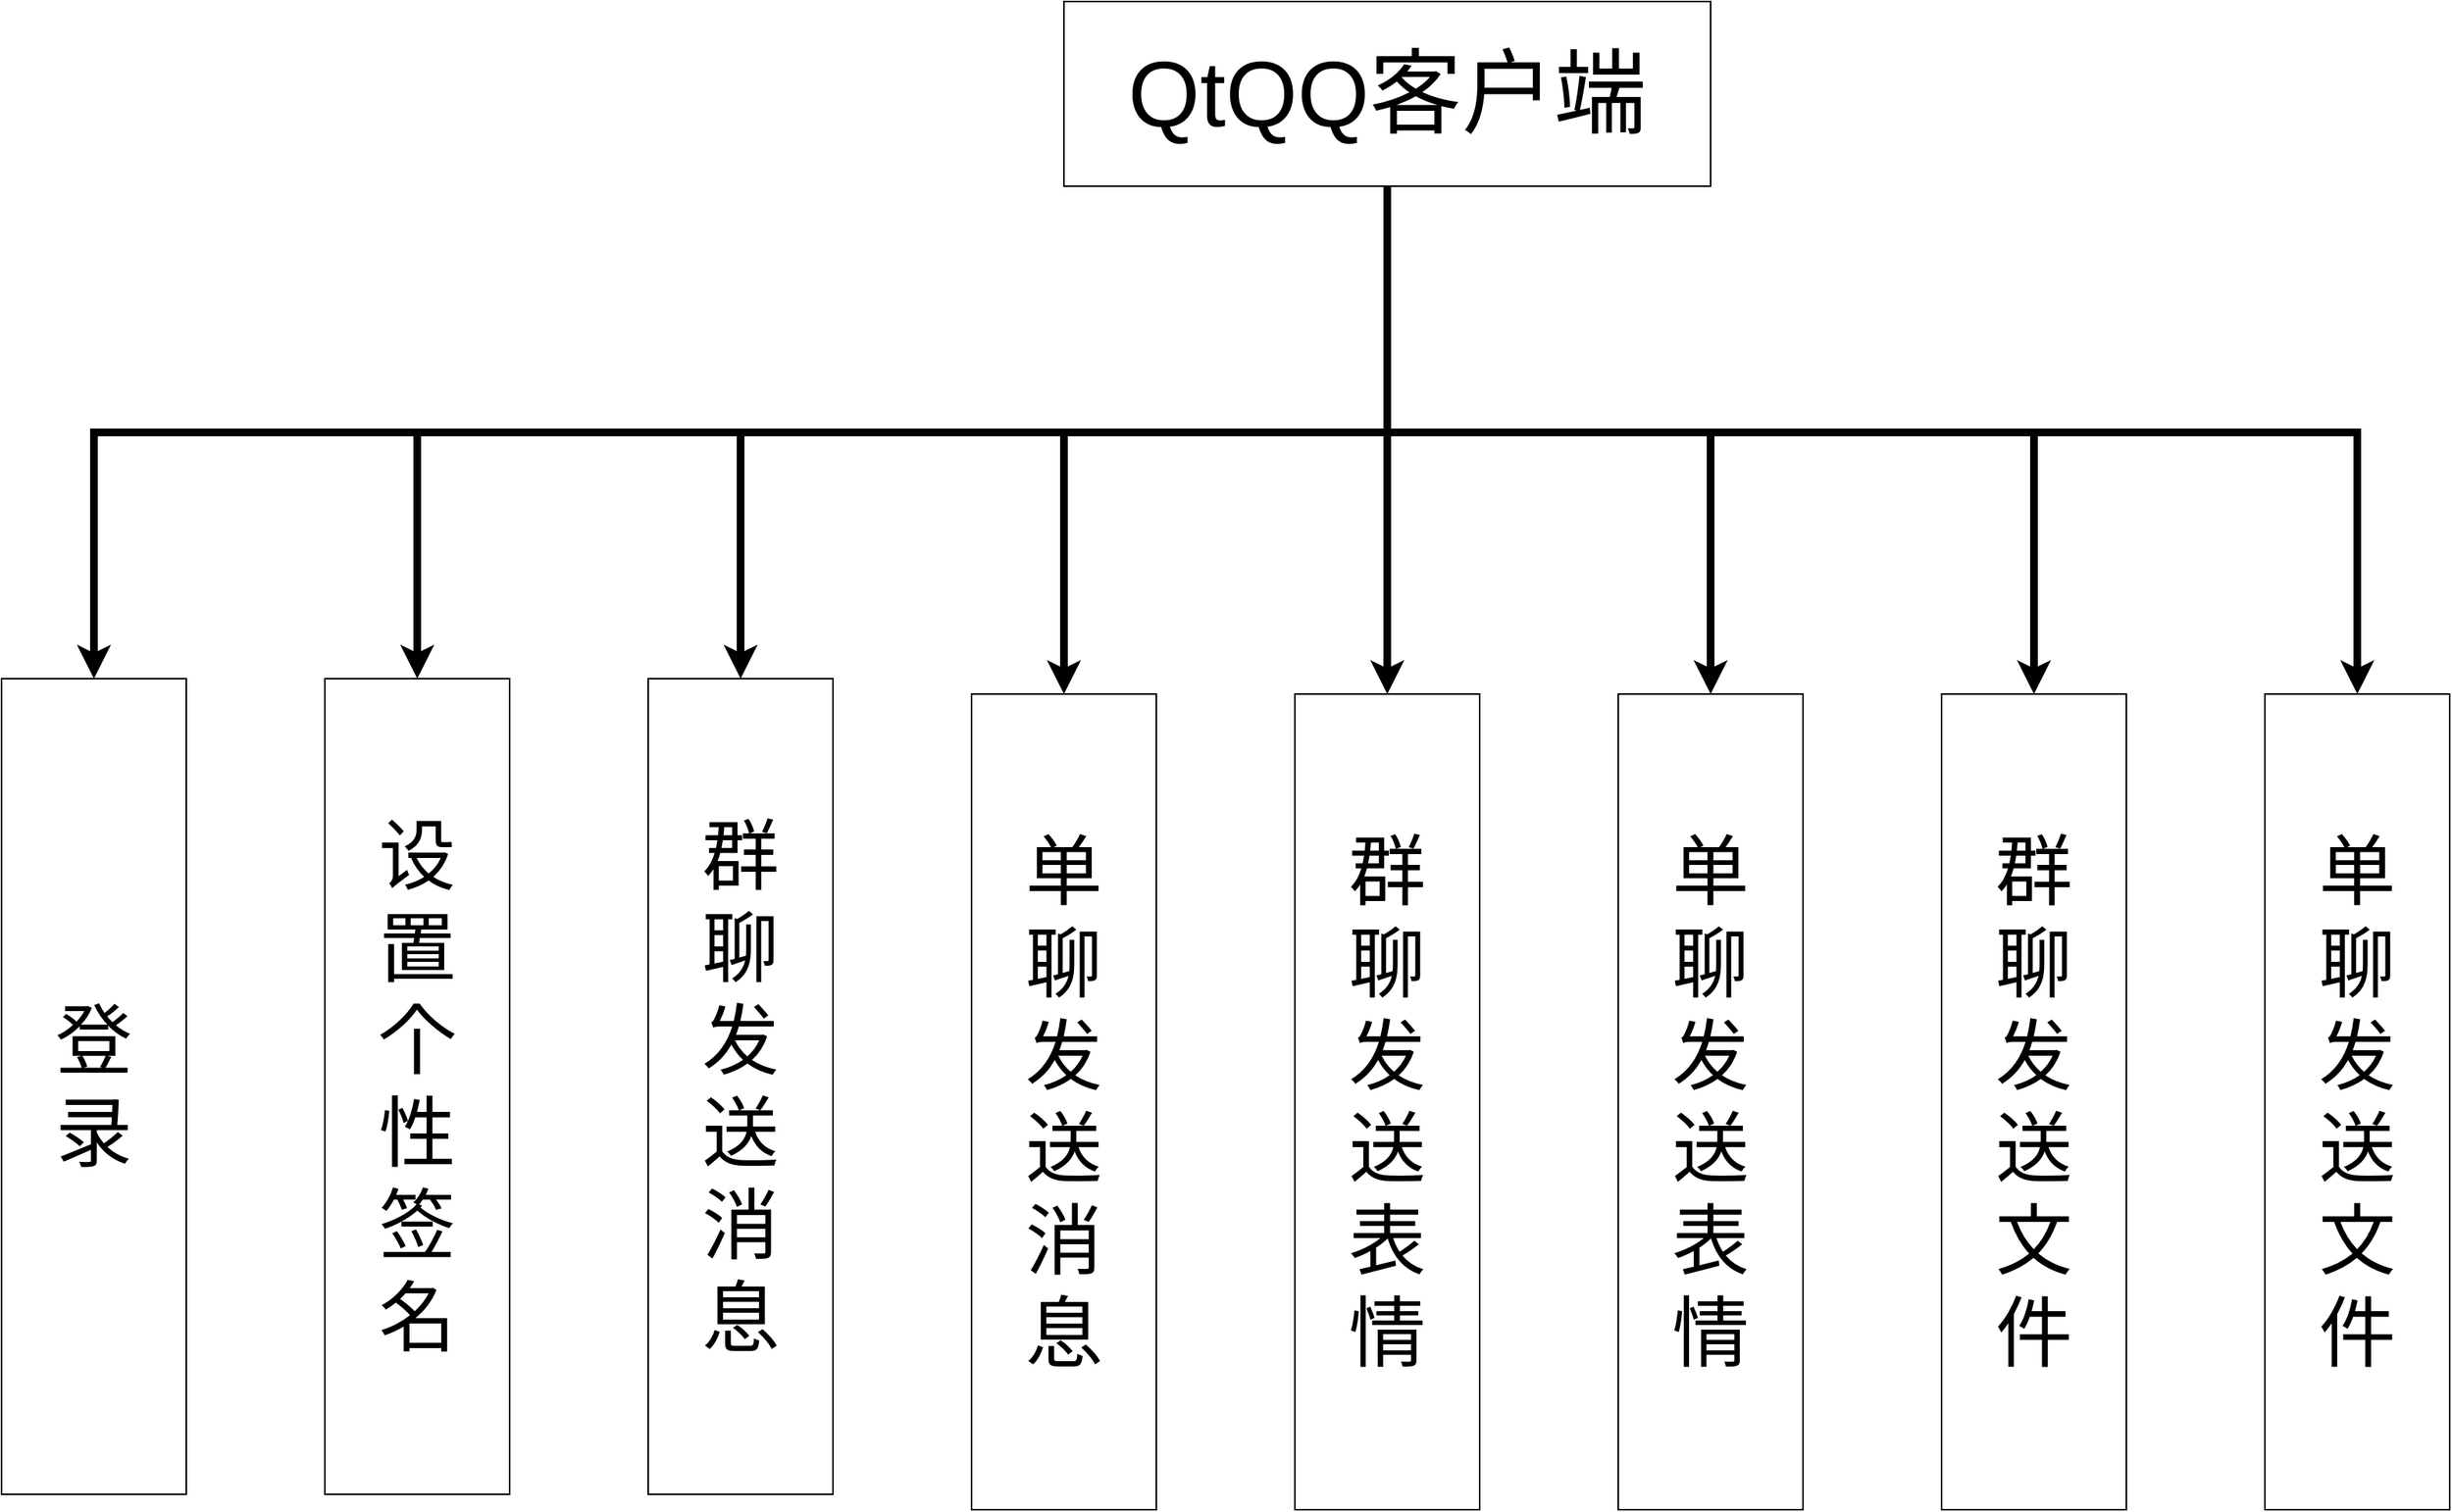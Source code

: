 <mxfile version="24.0.7" type="github">
  <diagram name="第 1 页" id="icfxu8davwd_F4QHDPUC">
    <mxGraphModel dx="2605" dy="1468" grid="1" gridSize="10" guides="1" tooltips="1" connect="1" arrows="1" fold="1" page="1" pageScale="1" pageWidth="2000" pageHeight="1200" math="0" shadow="0">
      <root>
        <mxCell id="0" />
        <mxCell id="1" parent="0" />
        <mxCell id="_cen_rF3GaI7b2-DB5qC-11" style="edgeStyle=orthogonalEdgeStyle;rounded=0;orthogonalLoop=1;jettySize=auto;html=1;exitX=0.5;exitY=1;exitDx=0;exitDy=0;entryX=0.5;entryY=0;entryDx=0;entryDy=0;strokeWidth=5;" edge="1" parent="1" source="_cen_rF3GaI7b2-DB5qC-1" target="_cen_rF3GaI7b2-DB5qC-2">
          <mxGeometry relative="1" as="geometry" />
        </mxCell>
        <mxCell id="_cen_rF3GaI7b2-DB5qC-12" style="edgeStyle=orthogonalEdgeStyle;rounded=0;orthogonalLoop=1;jettySize=auto;html=1;exitX=0.5;exitY=1;exitDx=0;exitDy=0;entryX=0.5;entryY=0;entryDx=0;entryDy=0;strokeWidth=5;" edge="1" parent="1" source="_cen_rF3GaI7b2-DB5qC-1" target="_cen_rF3GaI7b2-DB5qC-3">
          <mxGeometry relative="1" as="geometry" />
        </mxCell>
        <mxCell id="_cen_rF3GaI7b2-DB5qC-13" style="edgeStyle=orthogonalEdgeStyle;rounded=0;orthogonalLoop=1;jettySize=auto;html=1;exitX=0.5;exitY=1;exitDx=0;exitDy=0;strokeWidth=5;" edge="1" parent="1" source="_cen_rF3GaI7b2-DB5qC-1" target="_cen_rF3GaI7b2-DB5qC-4">
          <mxGeometry relative="1" as="geometry" />
        </mxCell>
        <mxCell id="_cen_rF3GaI7b2-DB5qC-14" style="edgeStyle=orthogonalEdgeStyle;rounded=0;orthogonalLoop=1;jettySize=auto;html=1;exitX=0.5;exitY=1;exitDx=0;exitDy=0;strokeWidth=5;" edge="1" parent="1" source="_cen_rF3GaI7b2-DB5qC-1" target="_cen_rF3GaI7b2-DB5qC-6">
          <mxGeometry relative="1" as="geometry">
            <Array as="points">
              <mxPoint x="1110" y="360" />
              <mxPoint x="900" y="360" />
            </Array>
          </mxGeometry>
        </mxCell>
        <mxCell id="_cen_rF3GaI7b2-DB5qC-15" style="edgeStyle=orthogonalEdgeStyle;rounded=0;orthogonalLoop=1;jettySize=auto;html=1;exitX=0.5;exitY=1;exitDx=0;exitDy=0;strokeWidth=5;" edge="1" parent="1" source="_cen_rF3GaI7b2-DB5qC-1" target="_cen_rF3GaI7b2-DB5qC-7">
          <mxGeometry relative="1" as="geometry" />
        </mxCell>
        <mxCell id="_cen_rF3GaI7b2-DB5qC-16" style="edgeStyle=orthogonalEdgeStyle;rounded=0;orthogonalLoop=1;jettySize=auto;html=1;exitX=0.5;exitY=1;exitDx=0;exitDy=0;strokeWidth=5;" edge="1" parent="1" source="_cen_rF3GaI7b2-DB5qC-1" target="_cen_rF3GaI7b2-DB5qC-8">
          <mxGeometry relative="1" as="geometry">
            <Array as="points">
              <mxPoint x="1110" y="360" />
              <mxPoint x="1320" y="360" />
            </Array>
          </mxGeometry>
        </mxCell>
        <mxCell id="_cen_rF3GaI7b2-DB5qC-17" style="edgeStyle=orthogonalEdgeStyle;rounded=0;orthogonalLoop=1;jettySize=auto;html=1;exitX=0.5;exitY=1;exitDx=0;exitDy=0;strokeWidth=5;" edge="1" parent="1" source="_cen_rF3GaI7b2-DB5qC-1" target="_cen_rF3GaI7b2-DB5qC-9">
          <mxGeometry relative="1" as="geometry">
            <Array as="points">
              <mxPoint x="1110" y="360" />
              <mxPoint x="1530" y="360" />
            </Array>
          </mxGeometry>
        </mxCell>
        <mxCell id="_cen_rF3GaI7b2-DB5qC-18" style="edgeStyle=orthogonalEdgeStyle;rounded=0;orthogonalLoop=1;jettySize=auto;html=1;exitX=0.5;exitY=1;exitDx=0;exitDy=0;strokeWidth=5;" edge="1" parent="1" source="_cen_rF3GaI7b2-DB5qC-1" target="_cen_rF3GaI7b2-DB5qC-10">
          <mxGeometry relative="1" as="geometry">
            <Array as="points">
              <mxPoint x="1110" y="360" />
              <mxPoint x="1740" y="360" />
            </Array>
          </mxGeometry>
        </mxCell>
        <mxCell id="_cen_rF3GaI7b2-DB5qC-1" value="QtQQ客户端" style="rounded=0;whiteSpace=wrap;html=1;fontSize=60;" vertex="1" parent="1">
          <mxGeometry x="900" y="80" width="420" height="120" as="geometry" />
        </mxCell>
        <mxCell id="_cen_rF3GaI7b2-DB5qC-2" value="登&lt;div&gt;录&lt;/div&gt;" style="rounded=0;whiteSpace=wrap;html=1;fontSize=50;" vertex="1" parent="1">
          <mxGeometry x="210" y="520" width="120" height="530" as="geometry" />
        </mxCell>
        <mxCell id="_cen_rF3GaI7b2-DB5qC-3" value="设&lt;div&gt;置&lt;/div&gt;&lt;div&gt;个&lt;/div&gt;&lt;div&gt;性&lt;/div&gt;&lt;div&gt;签&lt;/div&gt;&lt;div&gt;名&lt;/div&gt;" style="rounded=0;whiteSpace=wrap;html=1;fontSize=50;" vertex="1" parent="1">
          <mxGeometry x="420" y="520" width="120" height="530" as="geometry" />
        </mxCell>
        <mxCell id="_cen_rF3GaI7b2-DB5qC-4" value="群&lt;div&gt;聊&lt;/div&gt;&lt;div&gt;发&lt;/div&gt;&lt;div&gt;送&lt;/div&gt;&lt;div&gt;消&lt;/div&gt;&lt;div&gt;息&lt;/div&gt;" style="rounded=0;whiteSpace=wrap;html=1;fontSize=50;" vertex="1" parent="1">
          <mxGeometry x="630" y="520" width="120" height="530" as="geometry" />
        </mxCell>
        <mxCell id="_cen_rF3GaI7b2-DB5qC-6" value="单&lt;div&gt;&lt;span style=&quot;background-color: initial;&quot;&gt;聊&lt;/span&gt;&lt;div&gt;发&lt;/div&gt;&lt;div&gt;送&lt;/div&gt;&lt;div&gt;消&lt;/div&gt;&lt;div&gt;息&lt;/div&gt;&lt;/div&gt;" style="rounded=0;whiteSpace=wrap;html=1;fontSize=50;" vertex="1" parent="1">
          <mxGeometry x="840" y="530" width="120" height="530" as="geometry" />
        </mxCell>
        <mxCell id="_cen_rF3GaI7b2-DB5qC-7" value="群&lt;div&gt;&lt;span style=&quot;background-color: initial;&quot;&gt;聊&lt;/span&gt;&lt;div&gt;发&lt;/div&gt;&lt;div&gt;送&lt;/div&gt;&lt;div&gt;表&lt;/div&gt;&lt;div&gt;情&lt;/div&gt;&lt;/div&gt;" style="rounded=0;whiteSpace=wrap;html=1;fontSize=50;" vertex="1" parent="1">
          <mxGeometry x="1050" y="530" width="120" height="530" as="geometry" />
        </mxCell>
        <mxCell id="_cen_rF3GaI7b2-DB5qC-8" value="单&lt;div&gt;&lt;span style=&quot;background-color: initial;&quot;&gt;聊&lt;/span&gt;&lt;div&gt;发&lt;/div&gt;&lt;div&gt;送&lt;/div&gt;&lt;div&gt;表&lt;/div&gt;&lt;div&gt;情&lt;/div&gt;&lt;/div&gt;" style="rounded=0;whiteSpace=wrap;html=1;fontSize=50;" vertex="1" parent="1">
          <mxGeometry x="1260" y="530" width="120" height="530" as="geometry" />
        </mxCell>
        <mxCell id="_cen_rF3GaI7b2-DB5qC-9" value="群&lt;div&gt;&lt;span style=&quot;background-color: initial;&quot;&gt;聊&lt;/span&gt;&lt;div&gt;发&lt;/div&gt;&lt;div&gt;送&lt;/div&gt;&lt;div&gt;文&lt;/div&gt;&lt;div&gt;件&lt;/div&gt;&lt;/div&gt;" style="rounded=0;whiteSpace=wrap;html=1;fontSize=50;" vertex="1" parent="1">
          <mxGeometry x="1470" y="530" width="120" height="530" as="geometry" />
        </mxCell>
        <mxCell id="_cen_rF3GaI7b2-DB5qC-10" value="&lt;div&gt;&lt;span style=&quot;background-color: initial;&quot;&gt;单&lt;/span&gt;&lt;/div&gt;&lt;div&gt;&lt;span style=&quot;background-color: initial;&quot;&gt;聊&lt;/span&gt;&lt;div&gt;发&lt;/div&gt;&lt;div&gt;送&lt;/div&gt;&lt;div&gt;文&lt;/div&gt;&lt;div&gt;件&lt;/div&gt;&lt;/div&gt;" style="rounded=0;whiteSpace=wrap;html=1;fontSize=50;" vertex="1" parent="1">
          <mxGeometry x="1680" y="530" width="120" height="530" as="geometry" />
        </mxCell>
      </root>
    </mxGraphModel>
  </diagram>
</mxfile>

